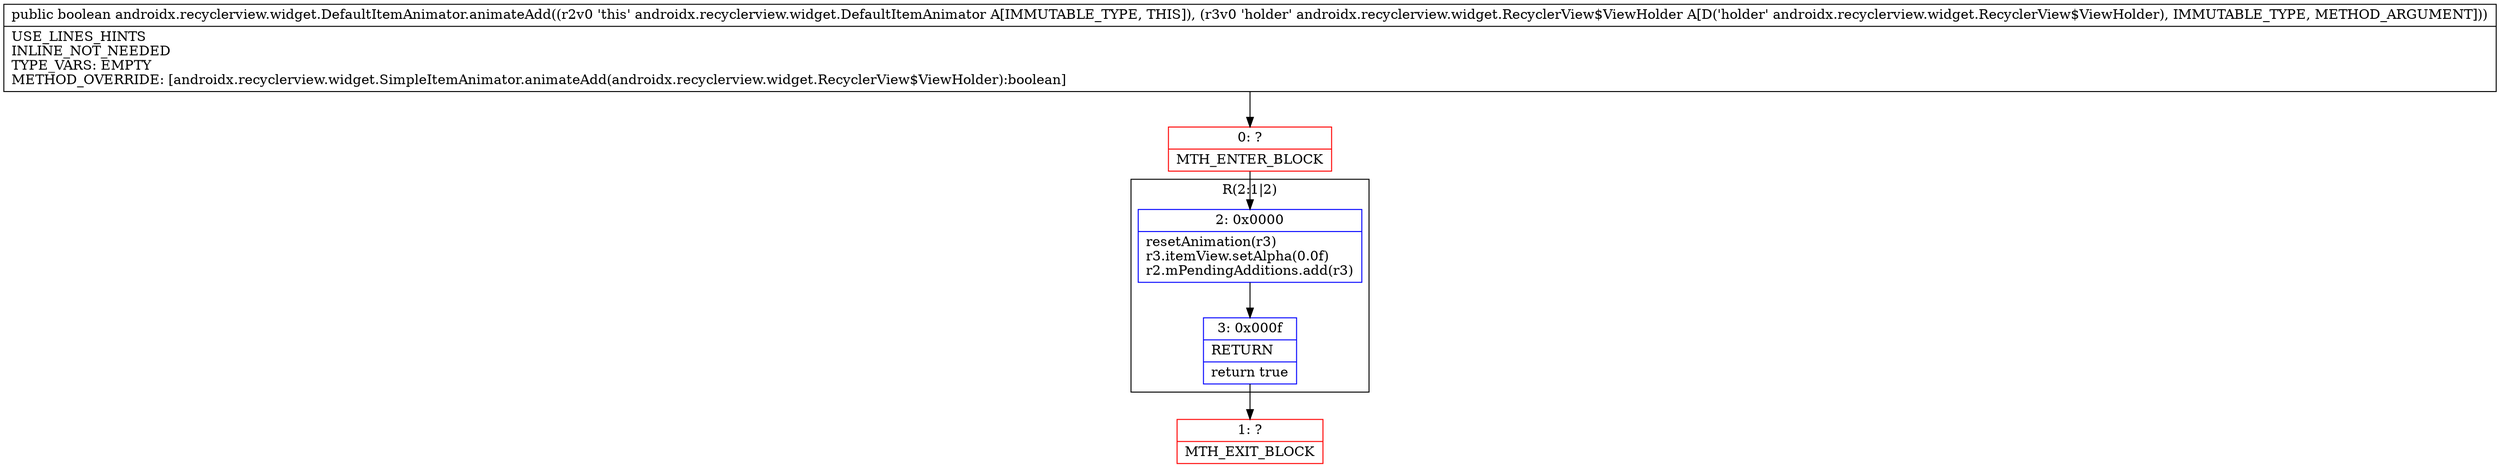 digraph "CFG forandroidx.recyclerview.widget.DefaultItemAnimator.animateAdd(Landroidx\/recyclerview\/widget\/RecyclerView$ViewHolder;)Z" {
subgraph cluster_Region_2102134159 {
label = "R(2:1|2)";
node [shape=record,color=blue];
Node_2 [shape=record,label="{2\:\ 0x0000|resetAnimation(r3)\lr3.itemView.setAlpha(0.0f)\lr2.mPendingAdditions.add(r3)\l}"];
Node_3 [shape=record,label="{3\:\ 0x000f|RETURN\l|return true\l}"];
}
Node_0 [shape=record,color=red,label="{0\:\ ?|MTH_ENTER_BLOCK\l}"];
Node_1 [shape=record,color=red,label="{1\:\ ?|MTH_EXIT_BLOCK\l}"];
MethodNode[shape=record,label="{public boolean androidx.recyclerview.widget.DefaultItemAnimator.animateAdd((r2v0 'this' androidx.recyclerview.widget.DefaultItemAnimator A[IMMUTABLE_TYPE, THIS]), (r3v0 'holder' androidx.recyclerview.widget.RecyclerView$ViewHolder A[D('holder' androidx.recyclerview.widget.RecyclerView$ViewHolder), IMMUTABLE_TYPE, METHOD_ARGUMENT]))  | USE_LINES_HINTS\lINLINE_NOT_NEEDED\lTYPE_VARS: EMPTY\lMETHOD_OVERRIDE: [androidx.recyclerview.widget.SimpleItemAnimator.animateAdd(androidx.recyclerview.widget.RecyclerView$ViewHolder):boolean]\l}"];
MethodNode -> Node_0;Node_2 -> Node_3;
Node_3 -> Node_1;
Node_0 -> Node_2;
}

